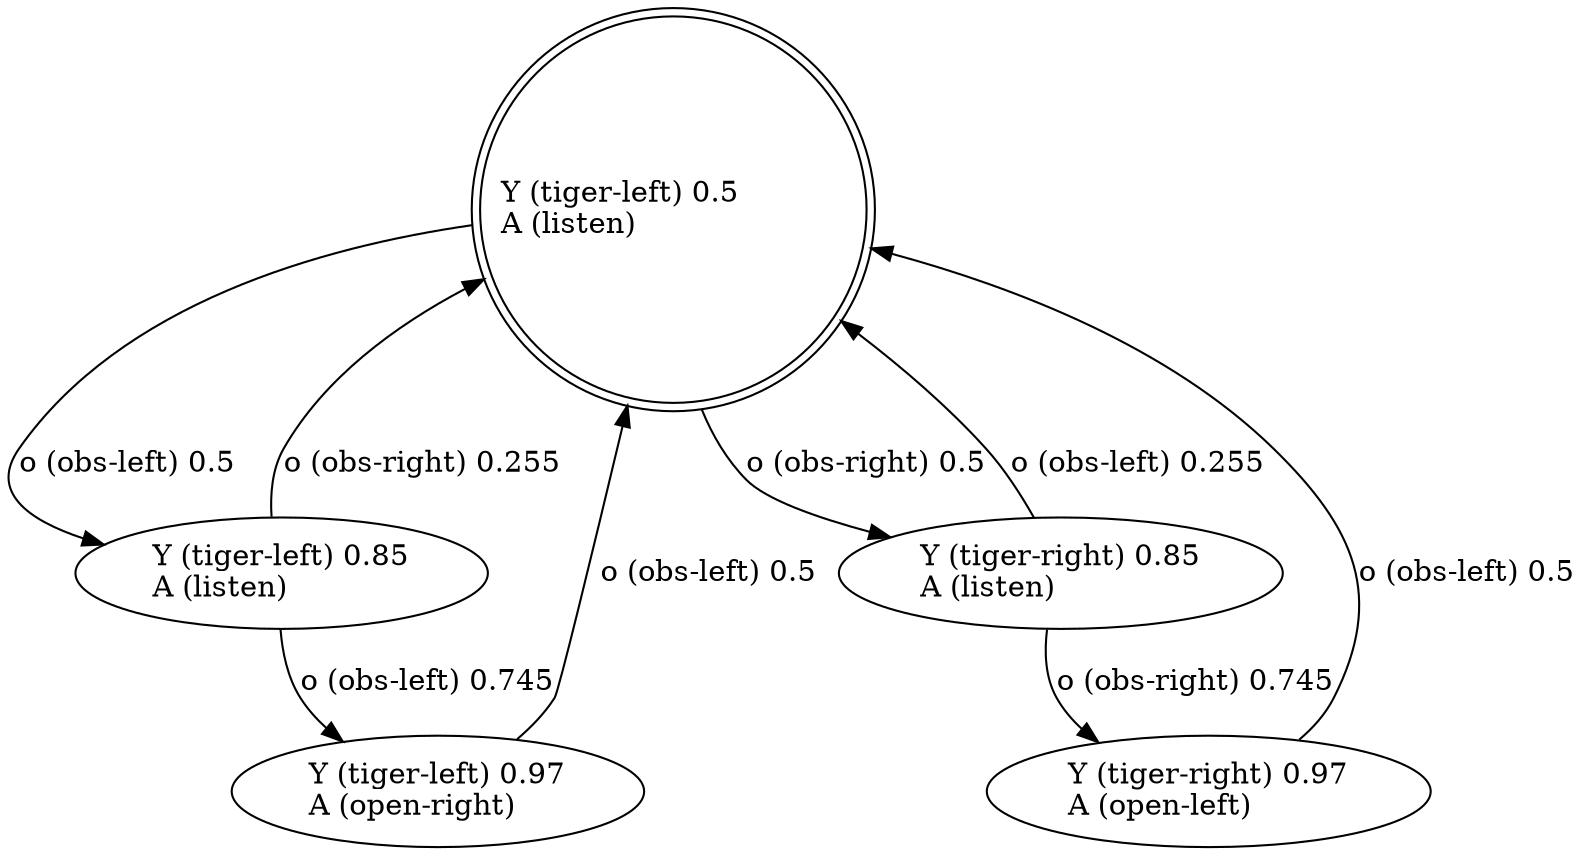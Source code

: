 digraph G
{
root [label="Y (tiger-left) 0.5\lA (listen)\l" shape=doublecircle labeljust="l"];
x0row5 [label="Y (tiger-right) 0.97\lA (open-left)\l"];
x0row1 [label="Y (tiger-left) 0.85\lA (listen)\l"];
x0row2 [label="Y (tiger-right) 0.85\lA (listen)\l"];
x0row3 [label="Y (tiger-left) 0.97\lA (open-right)\l"];
root -> x0row1 [label="o (obs-left) 0.5\l"];
root -> x0row2 [label="o (obs-right) 0.5\l"];
x0row1 -> x0row3 [label="o (obs-left) 0.745\l"];
x0row1 -> root [label="o (obs-right) 0.255\l"];
x0row3 -> root [label="o (obs-left) 0.5\l"];
x0row2 -> root [label="o (obs-left) 0.255\l"];
x0row2 -> x0row5 [label="o (obs-right) 0.745\l"];
x0row5 -> root [label="o (obs-left) 0.5\l"];
}
